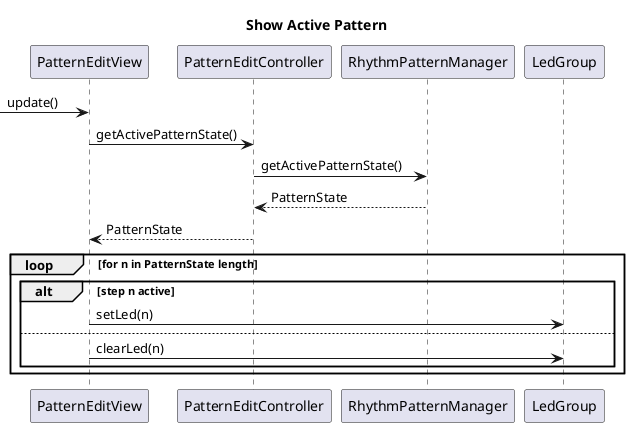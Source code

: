 
@startuml

title Show Active Pattern

->PatternEditView: update()
PatternEditView -> PatternEditController: getActivePatternState()
PatternEditController -> RhythmPatternManager: getActivePatternState()
RhythmPatternManager --> PatternEditController: PatternState
PatternEditController --> PatternEditView: PatternState

loop for n in PatternState length
    alt step n active
        PatternEditView -> LedGroup: setLed(n)
    else
        PatternEditView -> LedGroup: clearLed(n)
    end
end

@enduml
